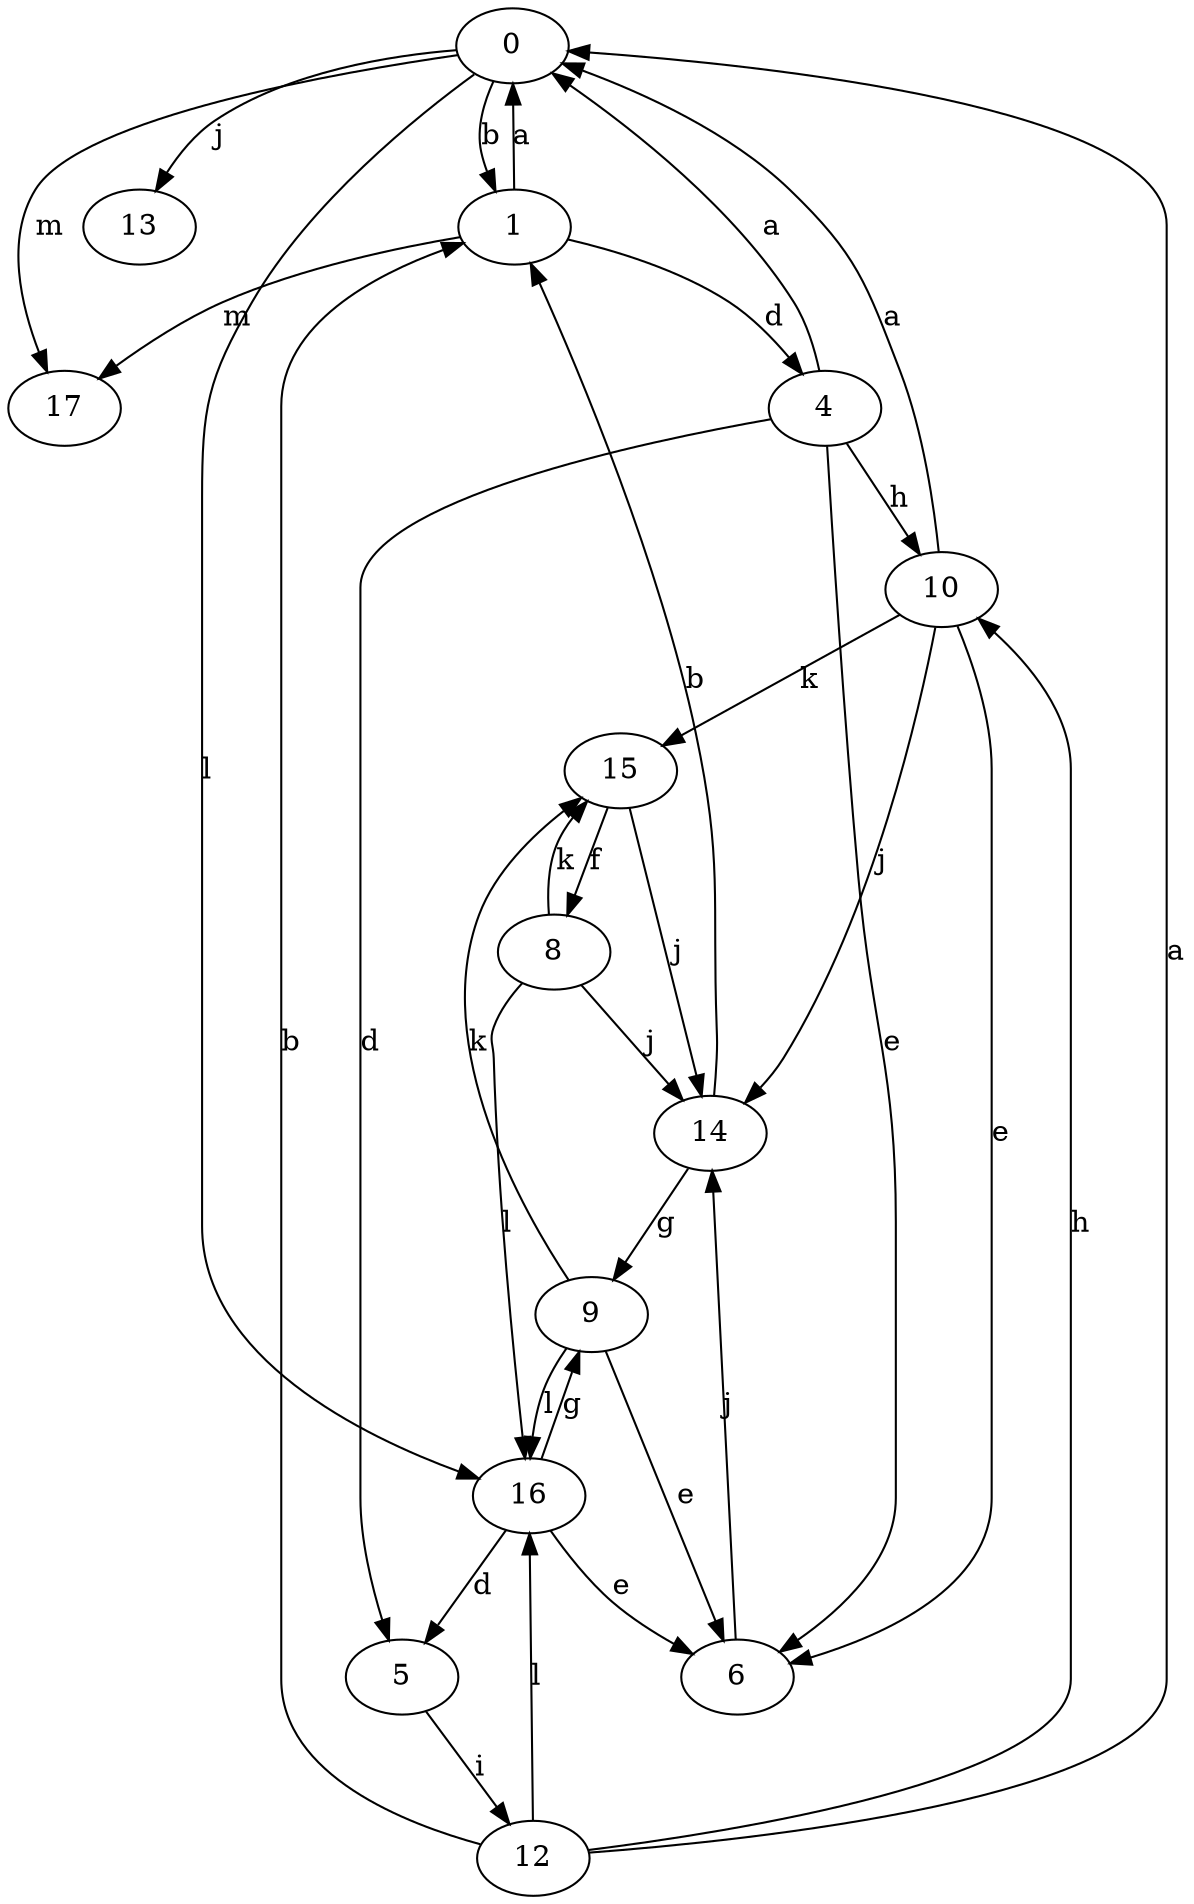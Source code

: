 strict digraph  {
0;
1;
4;
5;
6;
8;
9;
10;
12;
13;
14;
15;
16;
17;
0 -> 1  [label=b];
0 -> 13  [label=j];
0 -> 16  [label=l];
0 -> 17  [label=m];
1 -> 0  [label=a];
1 -> 4  [label=d];
1 -> 17  [label=m];
4 -> 0  [label=a];
4 -> 5  [label=d];
4 -> 6  [label=e];
4 -> 10  [label=h];
5 -> 12  [label=i];
6 -> 14  [label=j];
8 -> 14  [label=j];
8 -> 15  [label=k];
8 -> 16  [label=l];
9 -> 6  [label=e];
9 -> 15  [label=k];
9 -> 16  [label=l];
10 -> 0  [label=a];
10 -> 6  [label=e];
10 -> 14  [label=j];
10 -> 15  [label=k];
12 -> 0  [label=a];
12 -> 1  [label=b];
12 -> 10  [label=h];
12 -> 16  [label=l];
14 -> 1  [label=b];
14 -> 9  [label=g];
15 -> 8  [label=f];
15 -> 14  [label=j];
16 -> 5  [label=d];
16 -> 6  [label=e];
16 -> 9  [label=g];
}
